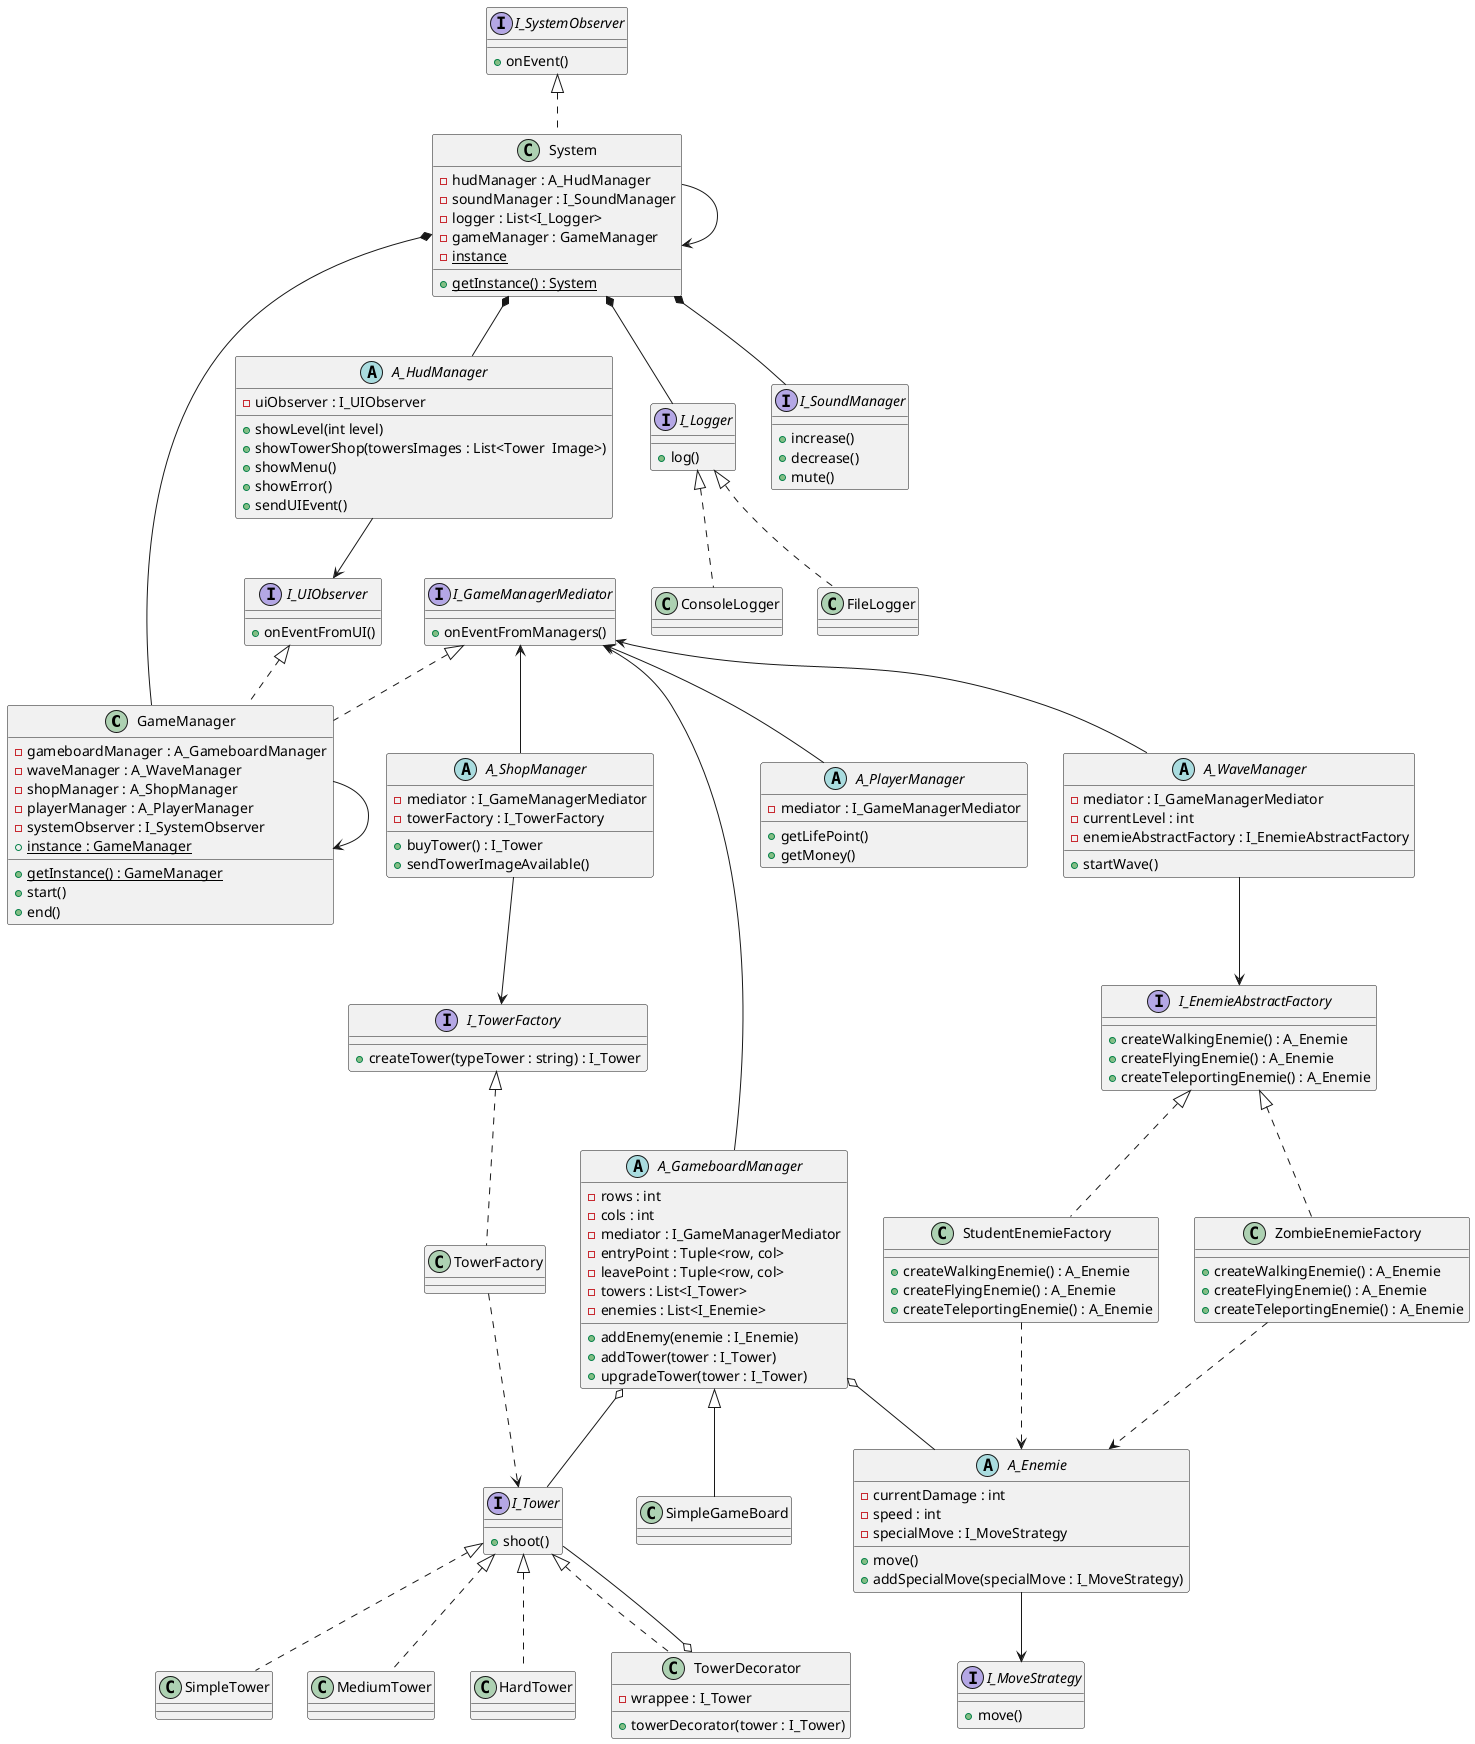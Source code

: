 @startuml "tower_defense_uml"

/' left to right direction '/
/' skinparam linetype ortho '/
/' skinparam linetype polyline '/

class GameManager implements I_UIObserver, I_GameManagerMediator {
    - gameboardManager : A_GameboardManager
    - waveManager : A_WaveManager
    - shopManager : A_ShopManager
    - playerManager : A_PlayerManager
    - systemObserver : I_SystemObserver
    + {static} instance : GameManager
    + {static} getInstance() : GameManager
    + start()
    + end()
}

GameManager --> GameManager

class System implements I_SystemObserver {
    - hudManager : A_HudManager
    - soundManager : I_SoundManager
    - logger : List<I_Logger>
    - gameManager : GameManager
    - {static} instance

    + {static} getInstance() : System
}

System --> System

interface I_Logger {
    + log()
}

class FileLogger implements I_Logger {
}

class ConsoleLogger implements I_Logger {
}

' note left of GameManager
'     Orchestre le cycle de vie du jeu en
'     coordonnant les différents gestionnaires
'     nécessaires au fonctionnement du TowerDefense.
' end note

abstract class A_GameboardManager  {
    - rows : int
    - cols : int
    - mediator : I_GameManagerMediator
    - entryPoint : Tuple<row, col>
    - leavePoint : Tuple<row, col>
    - towers : List<I_Tower>
    - enemies : List<I_Enemie>
    + addEnemy(enemie : I_Enemie)
    + addTower(tower : I_Tower)
    + upgradeTower(tower : I_Tower)
}

A_GameboardManager o-- I_Tower
TowerDecorator o-- I_Tower
/' A_GameboardManager *-- TowerDecorator '/
/' A_GameboardManager --> TowerDecorator '/

abstract class A_WaveManager  {
    - mediator : I_GameManagerMediator
    - currentLevel : int
    - enemieAbstractFactory : I_EnemieAbstractFactory
    + startWave()
}

interface I_EnemieAbstractFactory {
    + createWalkingEnemie() : A_Enemie
    + createFlyingEnemie() : A_Enemie
    + createTeleportingEnemie() : A_Enemie
}

A_WaveManager --> I_EnemieAbstractFactory

class StudentEnemieFactory implements I_EnemieAbstractFactory {
    + createWalkingEnemie() : A_Enemie
    + createFlyingEnemie() : A_Enemie
    + createTeleportingEnemie() : A_Enemie
}

StudentEnemieFactory ..> A_Enemie

class ZombieEnemieFactory implements I_EnemieAbstractFactory {
    + createWalkingEnemie() : A_Enemie
    + createFlyingEnemie() : A_Enemie
    + createTeleportingEnemie() : A_Enemie
}

ZombieEnemieFactory ..> A_Enemie

abstract class A_ShopManager {
    - mediator : I_GameManagerMediator
    - towerFactory : I_TowerFactory
    + buyTower() : I_Tower
    + sendTowerImageAvailable()
}

abstract class A_PlayerManager  {
    - mediator : I_GameManagerMediator
    + getLifePoint()
    + getMoney()
}

class TowerFactory implements I_TowerFactory {

}

A_ShopManager --> I_TowerFactory

abstract class A_HudManager {
    - uiObserver : I_UIObserver
    + showLevel(int level)
    + showTowerShop(towersImages : List<Tower  Image>)
    + showMenu()
    + showError()
    + sendUIEvent()
}

interface I_TowerFactory {
    + createTower(typeTower : string) : I_Tower
}

interface I_SoundManager {
    + increase()
    + decrease()
    + mute()
}

interface I_SystemObserver {
    + onEvent()
}

interface I_UIObserver {
    + onEventFromUI()
}

interface I_GameManagerMediator {
    + onEventFromManagers()
}

/' GameManager o-- A_GameboardManager
GameManager o-- A_WaveManager
GameManager o-- A_ShopManager
GameManager o-- A_PlayerManager
GameManager o-- I_SystemObserver '/

System *-- A_HudManager
System *-- I_SoundManager
System *-- I_Logger
System *-- GameManager

A_HudManager --> I_UIObserver

I_GameManagerMediator <-- A_GameboardManager
I_GameManagerMediator <-- A_PlayerManager
I_GameManagerMediator <-- A_WaveManager
I_GameManagerMediator <-- A_ShopManager

/' A_GameboardManager o-- I_Tower '/
A_GameboardManager o-- A_Enemie

TowerFactory ..> I_Tower

interface I_Tower {
    + shoot()
}

class SimpleTower implements I_Tower {
    
}

class MediumTower implements I_Tower {
    
}

class HardTower implements I_Tower {
    
}

class TowerDecorator implements I_Tower {
    - wrappee : I_Tower
    + towerDecorator(tower : I_Tower)
}

interface I_MoveStrategy {
    + move()
}

abstract class A_Enemie {
    - currentDamage : int
    - speed : int
    - specialMove : I_MoveStrategy
    + move()
    + addSpecialMove(specialMove : I_MoveStrategy)
}

A_Enemie --> I_MoveStrategy

class SimpleGameBoard extends A_GameboardManager {

}

@enduml